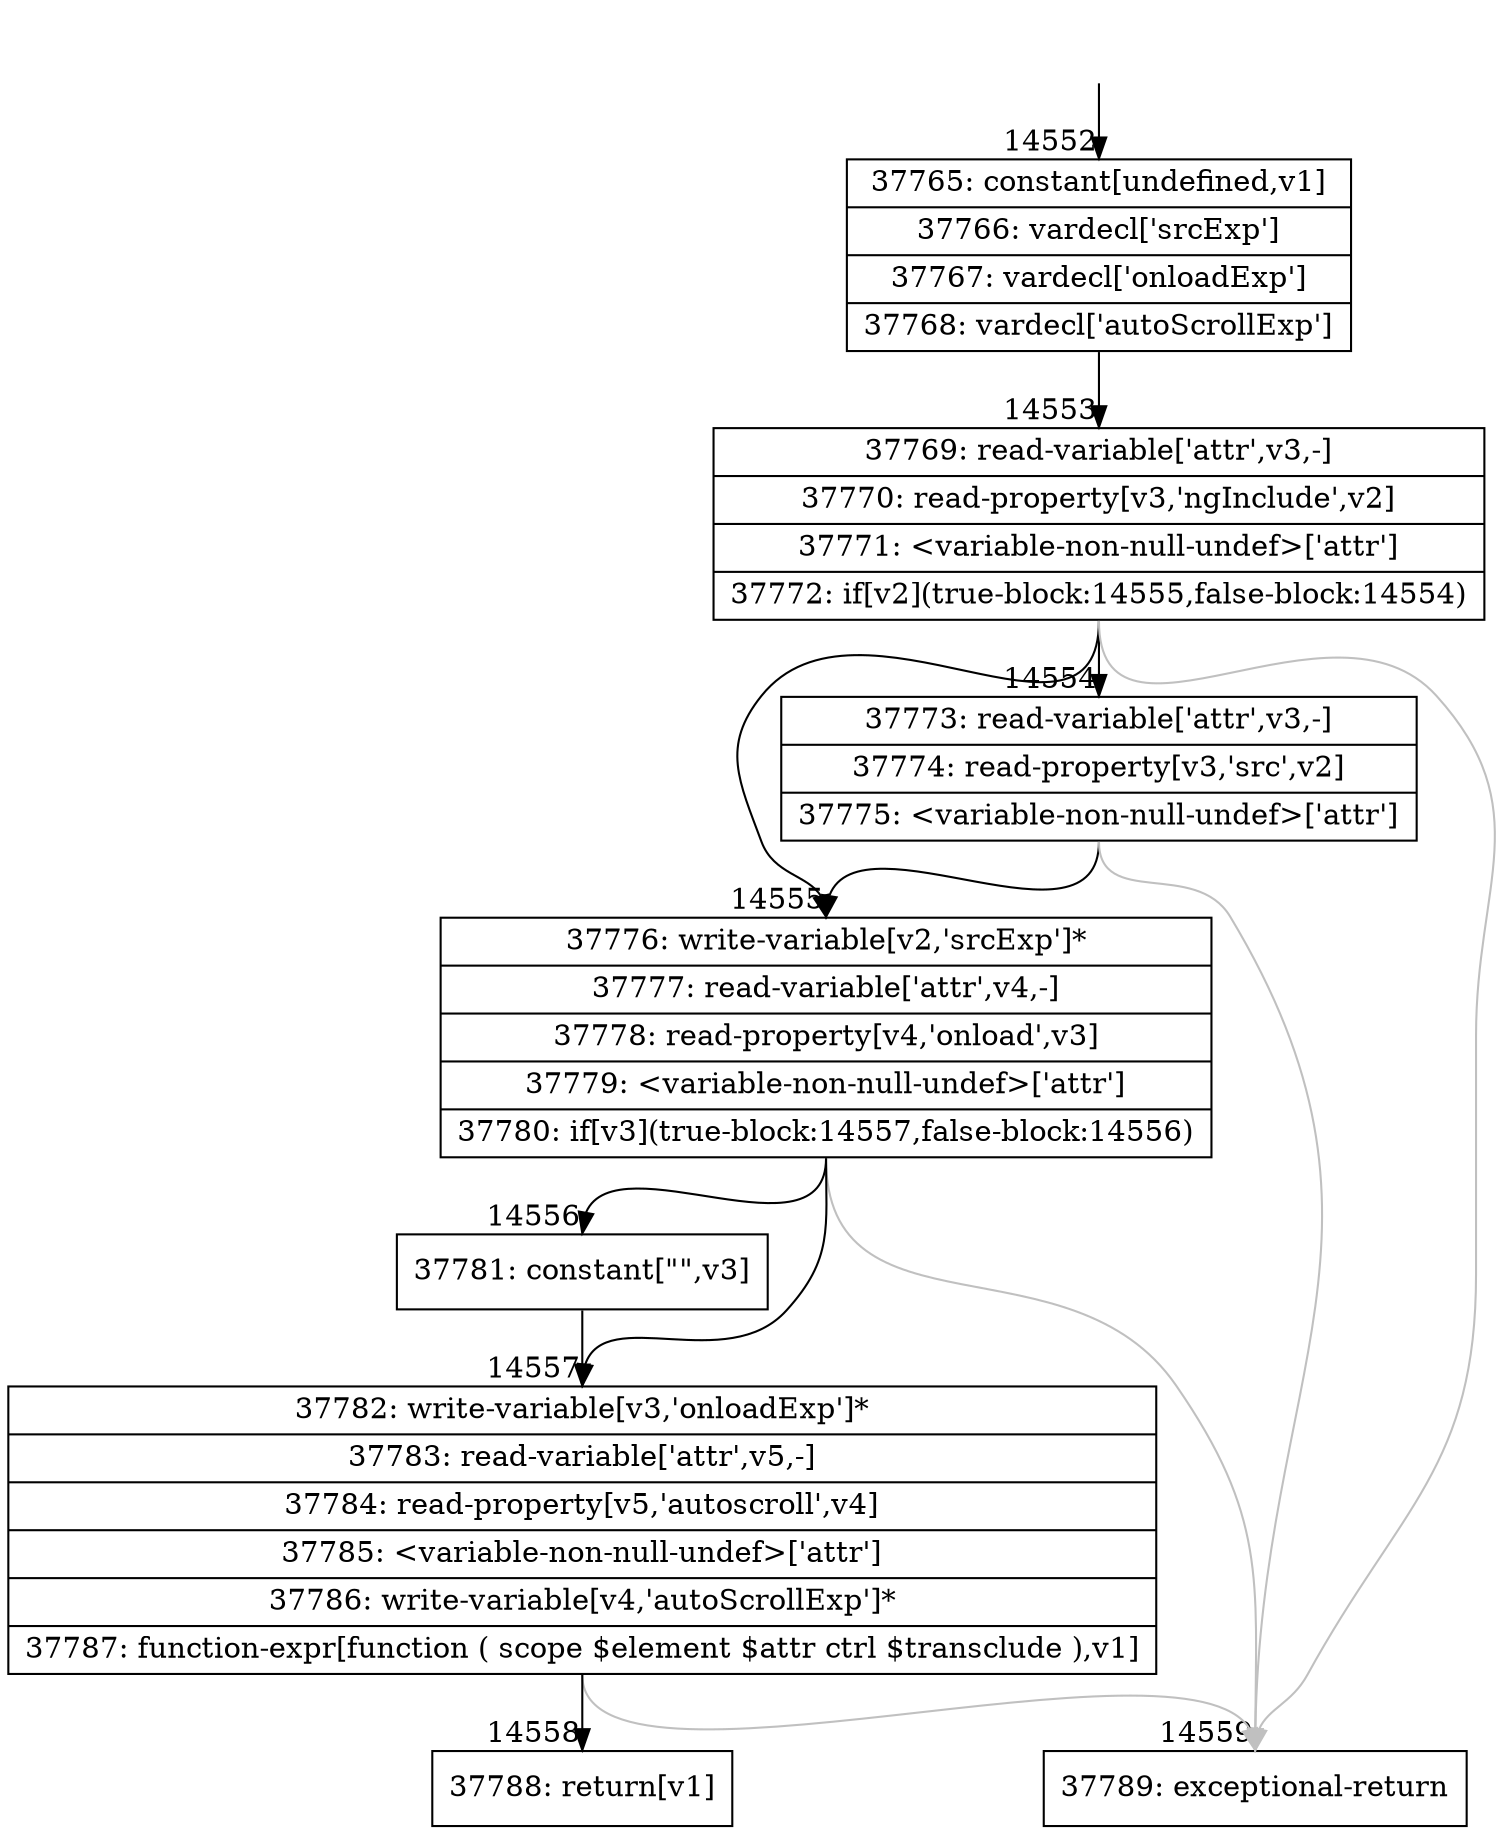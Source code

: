 digraph {
rankdir="TD"
BB_entry1151[shape=none,label=""];
BB_entry1151 -> BB14552 [tailport=s, headport=n, headlabel="    14552"]
BB14552 [shape=record label="{37765: constant[undefined,v1]|37766: vardecl['srcExp']|37767: vardecl['onloadExp']|37768: vardecl['autoScrollExp']}" ] 
BB14552 -> BB14553 [tailport=s, headport=n, headlabel="      14553"]
BB14553 [shape=record label="{37769: read-variable['attr',v3,-]|37770: read-property[v3,'ngInclude',v2]|37771: \<variable-non-null-undef\>['attr']|37772: if[v2](true-block:14555,false-block:14554)}" ] 
BB14553 -> BB14555 [tailport=s, headport=n, headlabel="      14555"]
BB14553 -> BB14554 [tailport=s, headport=n, headlabel="      14554"]
BB14553 -> BB14559 [tailport=s, headport=n, color=gray, headlabel="      14559"]
BB14554 [shape=record label="{37773: read-variable['attr',v3,-]|37774: read-property[v3,'src',v2]|37775: \<variable-non-null-undef\>['attr']}" ] 
BB14554 -> BB14555 [tailport=s, headport=n]
BB14554 -> BB14559 [tailport=s, headport=n, color=gray]
BB14555 [shape=record label="{37776: write-variable[v2,'srcExp']*|37777: read-variable['attr',v4,-]|37778: read-property[v4,'onload',v3]|37779: \<variable-non-null-undef\>['attr']|37780: if[v3](true-block:14557,false-block:14556)}" ] 
BB14555 -> BB14557 [tailport=s, headport=n, headlabel="      14557"]
BB14555 -> BB14556 [tailport=s, headport=n, headlabel="      14556"]
BB14555 -> BB14559 [tailport=s, headport=n, color=gray]
BB14556 [shape=record label="{37781: constant[\"\",v3]}" ] 
BB14556 -> BB14557 [tailport=s, headport=n]
BB14557 [shape=record label="{37782: write-variable[v3,'onloadExp']*|37783: read-variable['attr',v5,-]|37784: read-property[v5,'autoscroll',v4]|37785: \<variable-non-null-undef\>['attr']|37786: write-variable[v4,'autoScrollExp']*|37787: function-expr[function ( scope $element $attr ctrl $transclude ),v1]}" ] 
BB14557 -> BB14558 [tailport=s, headport=n, headlabel="      14558"]
BB14557 -> BB14559 [tailport=s, headport=n, color=gray]
BB14558 [shape=record label="{37788: return[v1]}" ] 
BB14559 [shape=record label="{37789: exceptional-return}" ] 
//#$~ 24104
}

